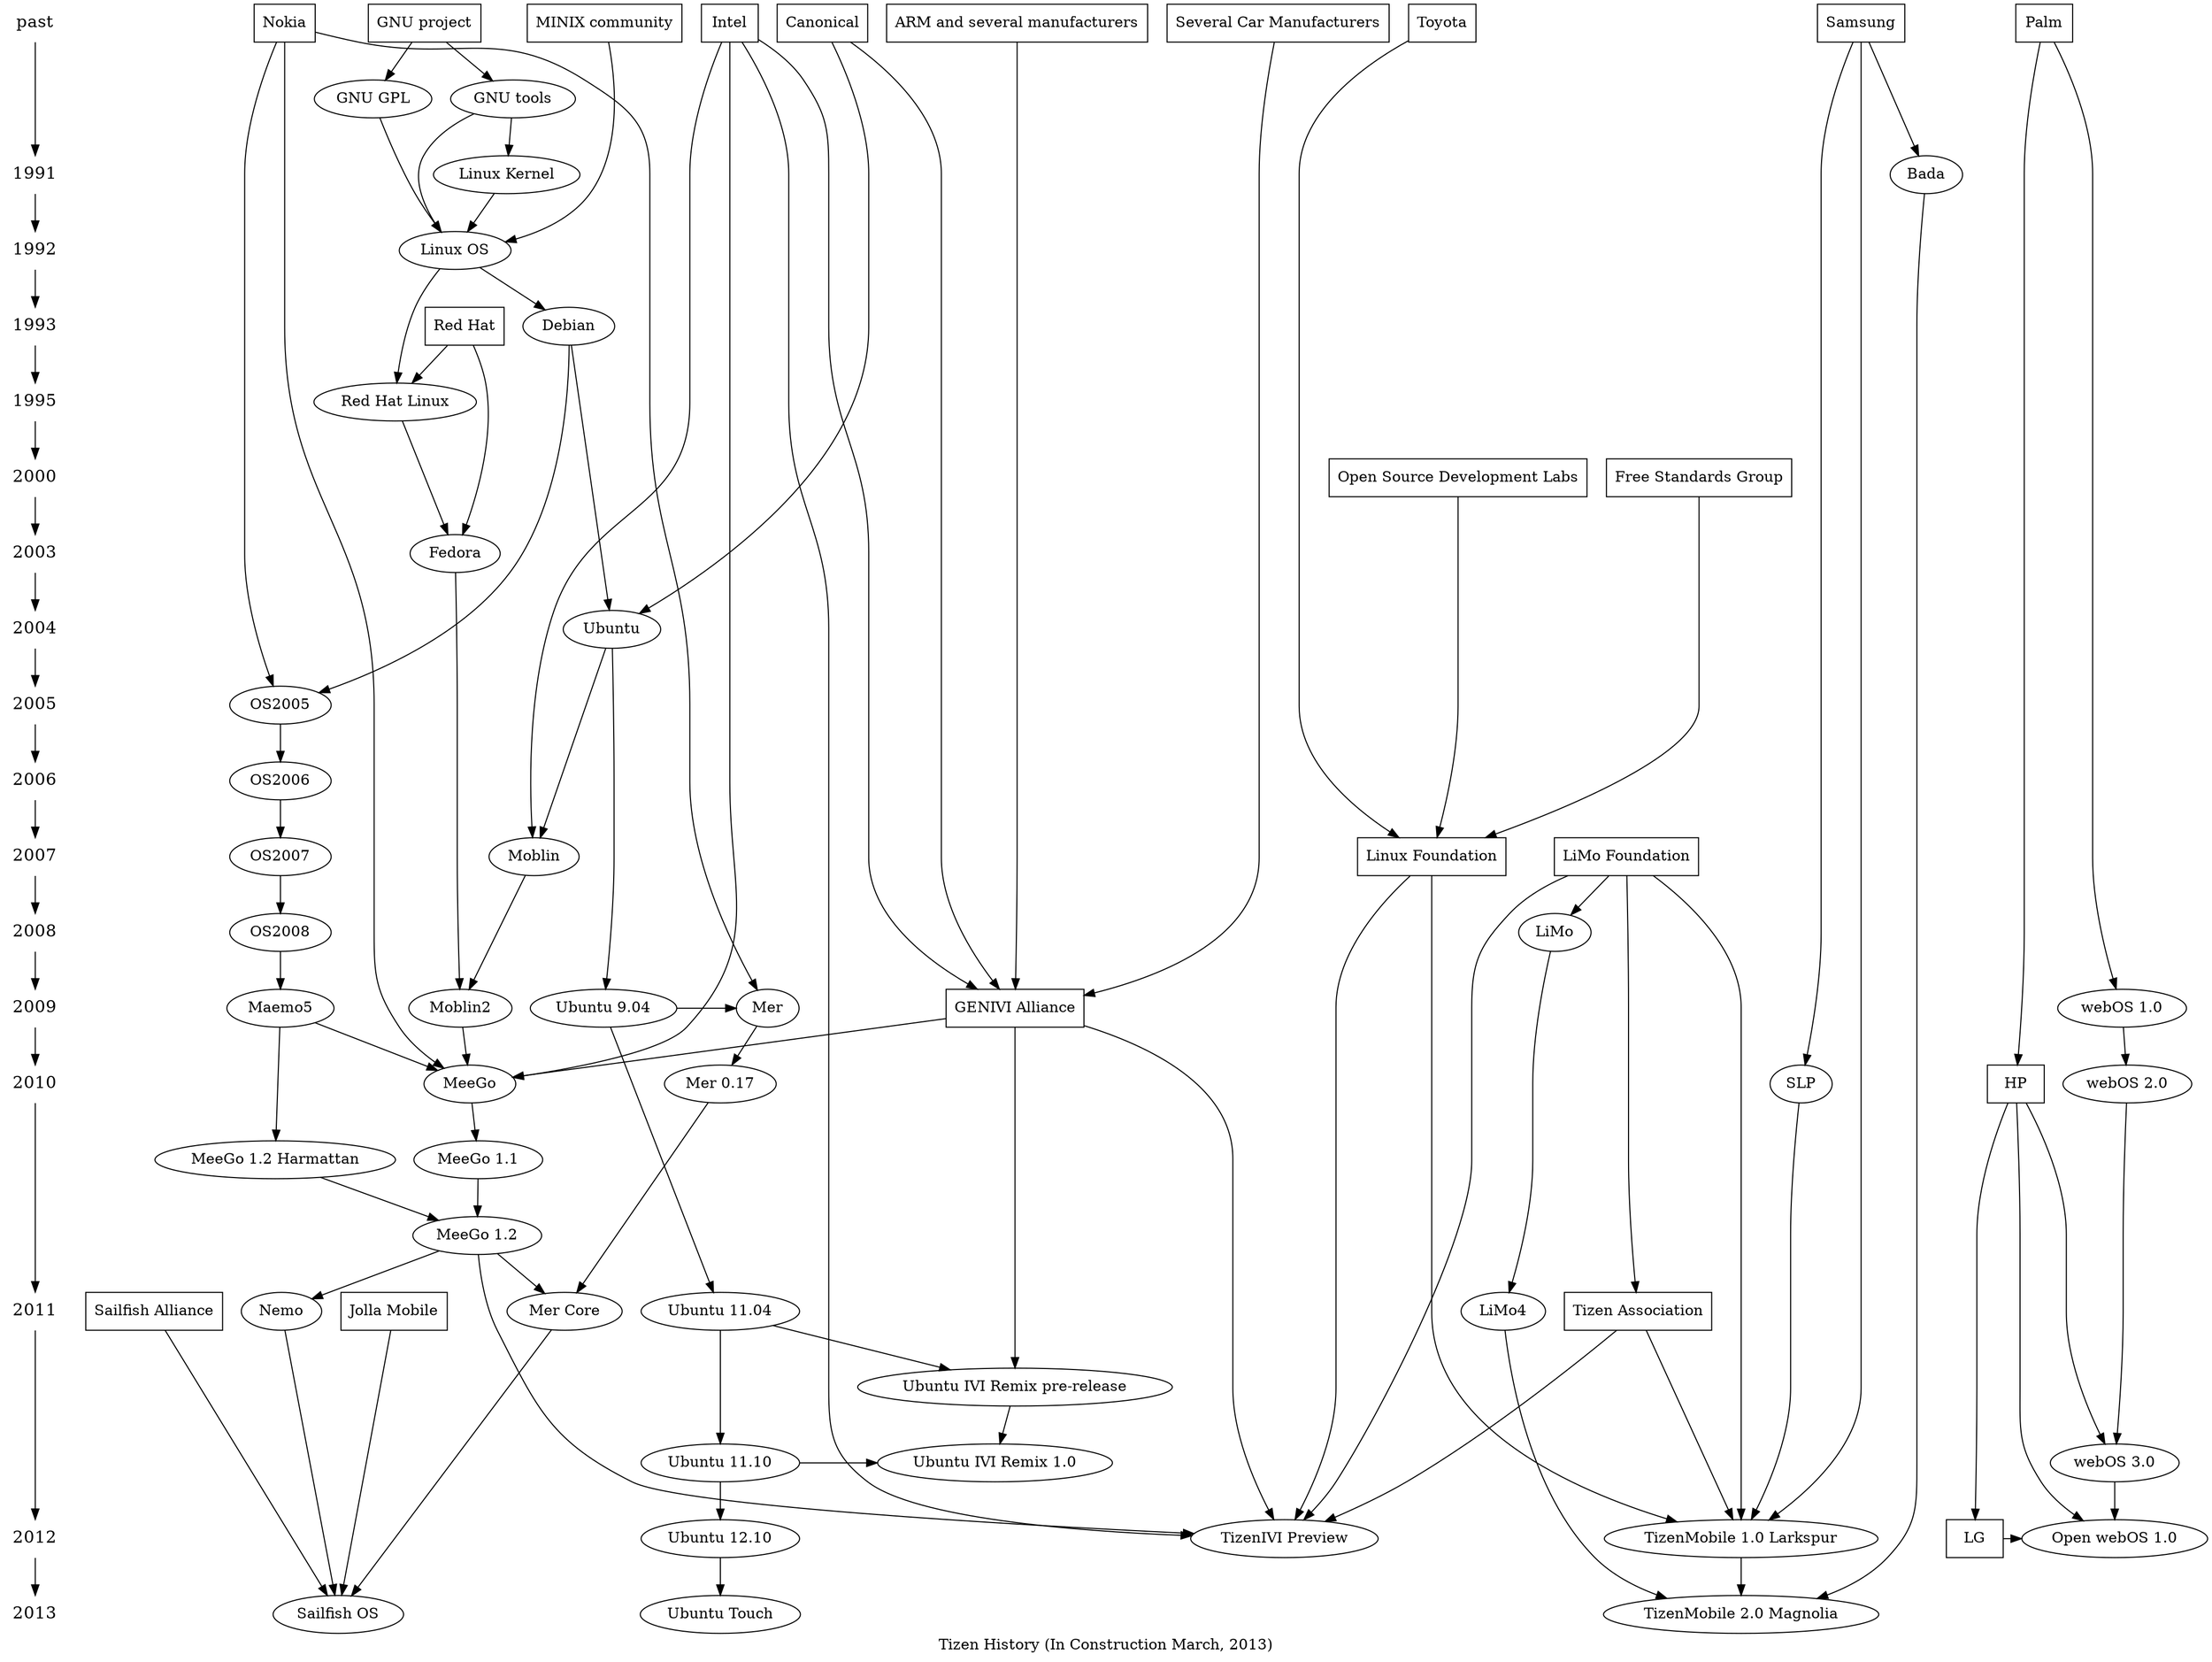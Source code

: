 digraph tizenhistory {
graph [label="Tizen History (In Construction March, 2013)"]
/*timeline*/
{
	node [shape=plaintext, fontsize=16];

	past -> /*1990 ->*/
	1991 -> 1992 -> 1993 -> /*1994 ->*/ 1995 ->
	/*1996 -> 1997 -> 1998 -> 1999 ->*/ 2000 ->
	/*2001 -> 2002 ->*/ 2003 -> 2004 -> 2005 ->
	2006 -> 2007 -> 2008 -> 2009 -> 2010 ->
	2011 -> 2012 -> 2013;
}

/* Organizations */
{
	node [shape=box];
	{ rank = same; "past"; "Nokia"}
	{ rank = same; "past"; "Intel"}
	{ rank = same; "past"; "Samsung"}
	{ rank = same; "past"; "ARM and several manufacturers"}
	{ rank = same; "past"; "Several Car Manufacturers"}
	{ rank = same; "past"; "Canonical"}
	{ rank = same; "past"; "Toyota"}
	{ rank = same; "past"; "Palm"}
	{ rank = same; "past"/*1983*/; "GNU project"}
	{ rank = same; "past"; "MINIX community"}
	{ rank = same; "1993"; "Red Hat"}
	{ rank = same; "2000"; "Open Source Development Labs"}
	{ rank = same; "2000"; "Free Standards Group"}
	{ rank = same; "2007"; "Linux Foundation"}
	{ rank = same; "2007"; "LiMo Foundation"}
	{ rank = same; "2009"; "GENIVI Alliance"}
	{ rank = same; "2010"; "HP"}
	{ rank = same; "2011"; "Tizen Association"} //?
	{ rank = same; "2011"; "Jolla Mobile"} //?
	{ rank = same; "2012"; "LG"} //?
	{ rank = same; "2011"; "Sailfish Alliance"} //?

/* Organisations to Organisations */
"Open Source Development Labs" -> "Linux Foundation";
"Free Standards Group" -> "Linux Foundation";
"Toyota" -> "Linux Foundation";
"Intel" -> "GENIVI Alliance";
"Several Car Manufacturers" -> "GENIVI Alliance";
"ARM and several manufacturers" -> "GENIVI Alliance";
"Canonical" -> "GENIVI Alliance";
"Palm" -> "HP";
"HP" -> "LG";
"LiMo Foundation" -> "Tizen Association";
}

/* Technologies */
{
	node [shape=plaintext];
//	"HTML5";
}

/* OS & Software Components */
{ rank = same; "GNU tools"; "GNU GPL"}
{ rank = same; 1991; "Linux Kernel"}
{ rank = same; 1992; "Linux OS"}
{ rank = same; 1993; "Debian"}
{ rank = same; 1995; "Red Hat Linux"}
{ rank = same; 2003; "Fedora"}
{ rank = same; 2004; "Ubuntu"}
{ rank = same; 2005; "OS2005"}
{ rank = same; 2006; "OS2006"}
{ rank = same; 2007; "OS2007"; "Moblin"}
{ rank = same; 2008; "OS2008"; "LiMo"}
{ rank = same; 2009; "Maemo5"; "Moblin2"; "Ubuntu 9.04"; "Mer"; "webOS 1.0"}
{ rank = same; 2010; "MeeGo"; "Mer 0.17"; "SLP"; "webOS 2.0"}
{ rank = same; 2011; "Ubuntu 11.04"; "LiMo4"; "Nemo"}
{ rank = same; "Ubuntu 11.10"; "Ubuntu IVI Remix 1.0"; "webOS 3.0"}
{ rank = same; 2012; "TizenMobile 1.0 Larkspur"; "TizenIVI Preview"};
{ rank = same; "TizenMobile 1.0 Larkspur"; "Open webOS 1.0"}
{ rank = same; 2013; "TizenMobile 2.0 Magnolia"; "Sailfish OS"; "Ubuntu Touch"}

/* OS to OS */
	"GNU tools" -> "Linux Kernel"
	"GNU tools" -> "Linux OS"
	"Linux Kernel" -> "Linux OS"
	"GNU GPL" -> "Linux OS"
	"Linux OS" -> "Debian"
	"Linux OS" -> "Red Hat Linux"
	"Red Hat Linux" -> "Fedora";
	"Debian" -> "Ubuntu";
	"Debian" -> "OS2005" -> "OS2006" -> "OS2007" -> "OS2008" -> "Maemo5" -> "MeeGo";
	"Ubuntu" -> "Moblin" -> "Moblin2";
	"Fedora" -> "Moblin2" -> "MeeGo";
	"Ubuntu 9.04" -> "Mer" -> "Mer 0.17" -> "Mer Core";
	"LiMo" -> "LiMo4";
	"MeeGo" -> "MeeGo 1.1" -> "MeeGo 1.2" -> "TizenIVI Preview";
	"Maemo5" -> "MeeGo 1.2 Harmattan";
	"MeeGo 1.2" -> "Mer Core";
	"MeeGo 1.2" -> "Nemo" -> "Sailfish OS";
	"Mer Core" -> "Sailfish OS";
	"MeeGo 1.2 Harmattan" -> "MeeGo 1.2";
	"SLP" -> "TizenMobile 1.0 Larkspur";
	"Bada" -> "TizenMobile 2.0 Magnolia";
	"LiMo4" -> "TizenMobile 2.0 Magnolia";
	"TizenMobile 1.0 Larkspur" -> "TizenMobile 2.0 Magnolia";
	"Ubuntu" -> "Ubuntu 9.04" -> "Ubuntu 11.04" -> "Ubuntu 11.10" -> "Ubuntu IVI Remix 1.0";
	"Ubuntu 11.04" -> "Ubuntu IVI Remix pre-release" -> "Ubuntu IVI Remix 1.0";
	"Ubuntu 11.10" -> "Ubuntu 12.10" -> "Ubuntu Touch";
	"webOS 1.0" -> "webOS 2.0" -> "webOS 3.0" -> "Open webOS 1.0";

/* organisation to OS */
"GNU project" -> "GNU tools"
"GNU project" -> "GNU GPL"
"MINIX community" -> "Linux OS"
"Red Hat" -> "Fedora";
"Red Hat" -> "Red Hat Linux";
"Canonical" -> "Ubuntu";
"Nokia" -> "OS2005";
"Intel" -> "Moblin";
"Intel" -> "MeeGo";
"Nokia" -> "Mer";
"Nokia" -> "MeeGo";
"Samsung" -> "Bada";
"Samsung" -> "SLP";
"Intel" -> "TizenIVI Preview";
"Samsung" -> "TizenMobile 1.0 Larkspur";
"GENIVI Alliance" -> "MeeGo";
"GENIVI Alliance" -> "TizenIVI Preview";
"GENIVI Alliance" -> "Ubuntu IVI Remix pre-release";
"LiMo Foundation" -> "LiMo";
"LiMo Foundation" -> "TizenIVI Preview";
"LiMo Foundation" -> "TizenMobile 1.0 Larkspur";
"Tizen Association" -> "TizenIVI Preview";
"Tizen Association" -> "TizenMobile 1.0 Larkspur";
"Linux Foundation" -> "TizenIVI Preview";
"Linux Foundation" -> "TizenMobile 1.0 Larkspur";
"Jolla Mobile" -> "Sailfish OS";
"Palm" -> "webOS 1.0";
"HP" -> "webOS 3.0";
"HP" -> "Open webOS 1.0";
"LG" -> "Open webOS 1.0";
"Sailfish Alliance" -> "Sailfish OS";
}

